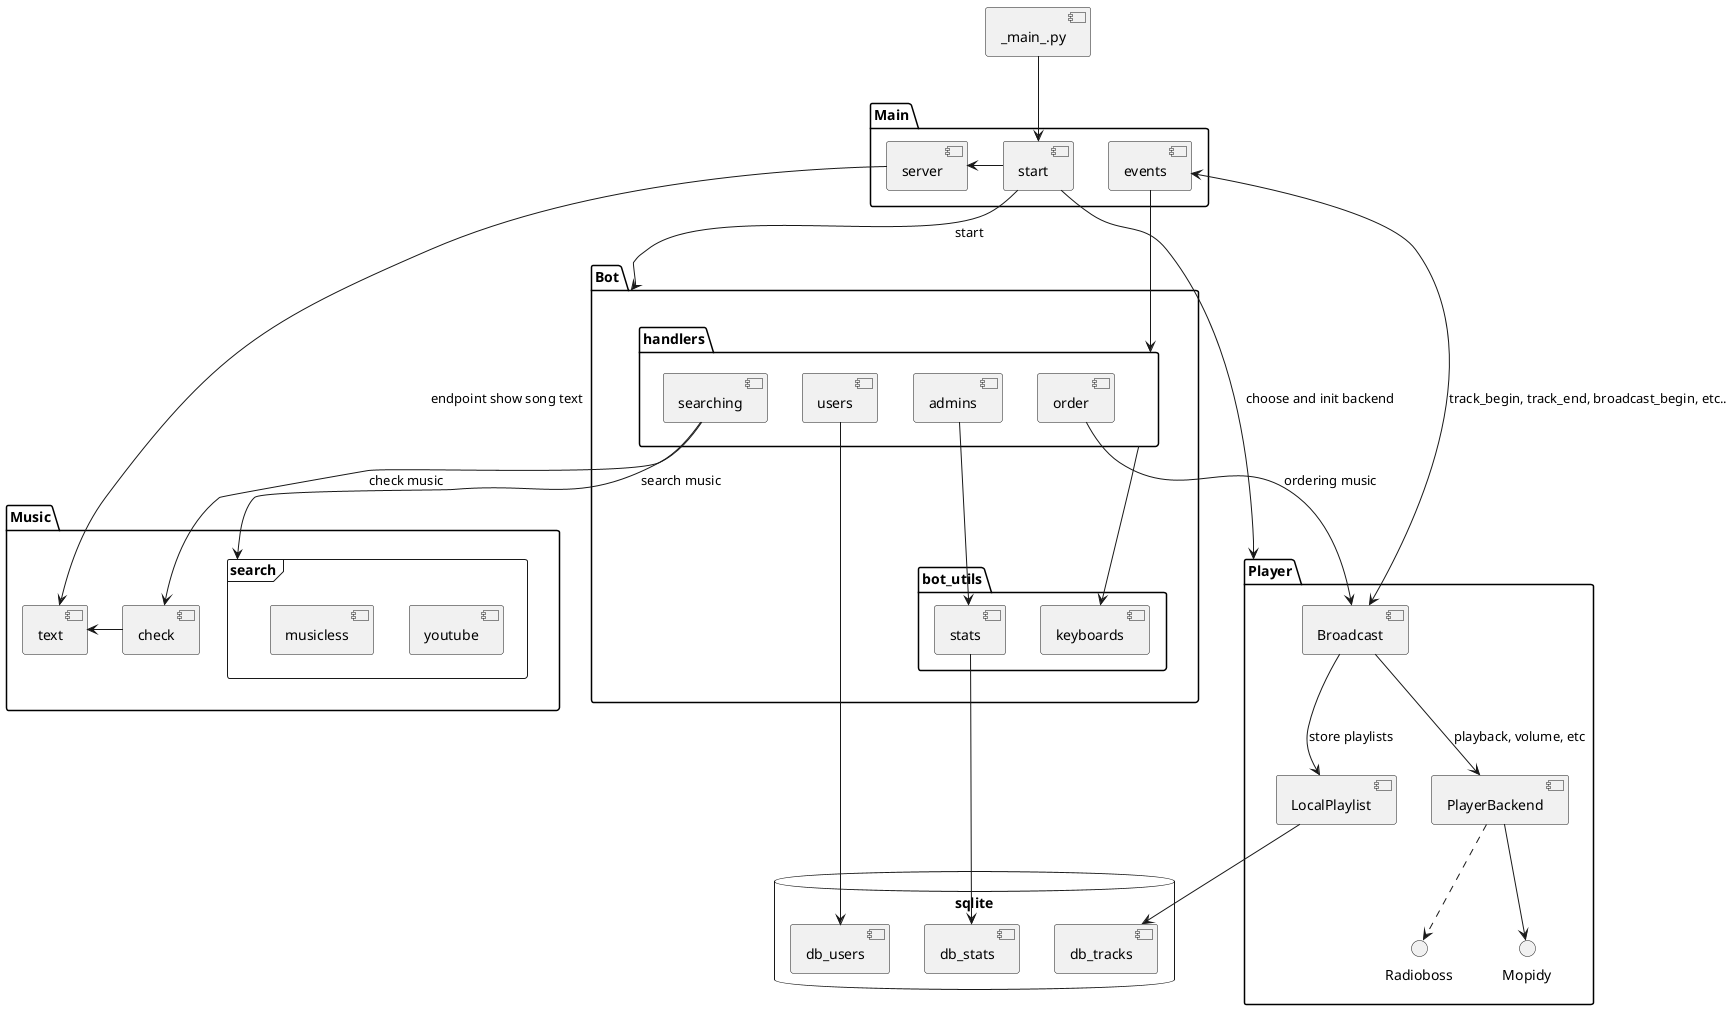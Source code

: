 @startuml


database sqlite {
    [db_tracks]
    [db_users]
    [db_stats]
}


package Music{
    frame search {
        [youtube]
        [musicless]
    }
    [check] -> [text]

}

package Player {
    [Broadcast]
    [PlayerBackend]
    [LocalPlaylist]

    [Broadcast] --> [PlayerBackend] : playback, volume, etc
    [Broadcast] --> [LocalPlaylist] : store playlists

    [PlayerBackend] --> Mopidy
    [PlayerBackend] ..> Radioboss

    [LocalPlaylist] --> db_tracks
}



package Bot {
    package bot_utils {
        [stats] --> db_stats
        [keyboards]
    }
    package handlers {
        [order] --> Broadcast : ordering music
        [admins] --> stats
        [users] -> db_users
        [searching]
    }
    handlers --> keyboards

    [searching] -> search : search music
    [searching] -> check : check music


}






package Main {
    [start] -> [server]
    [start] --> Player : choose and init backend
    [start] --> Bot : start

    [events] --> handlers
    [events] <--> Broadcast : track_begin, track_end, broadcast_begin, etc..

    [server] ---> [text] : endpoint show song text

}

[_main_.py] --> [start]


@enduml
